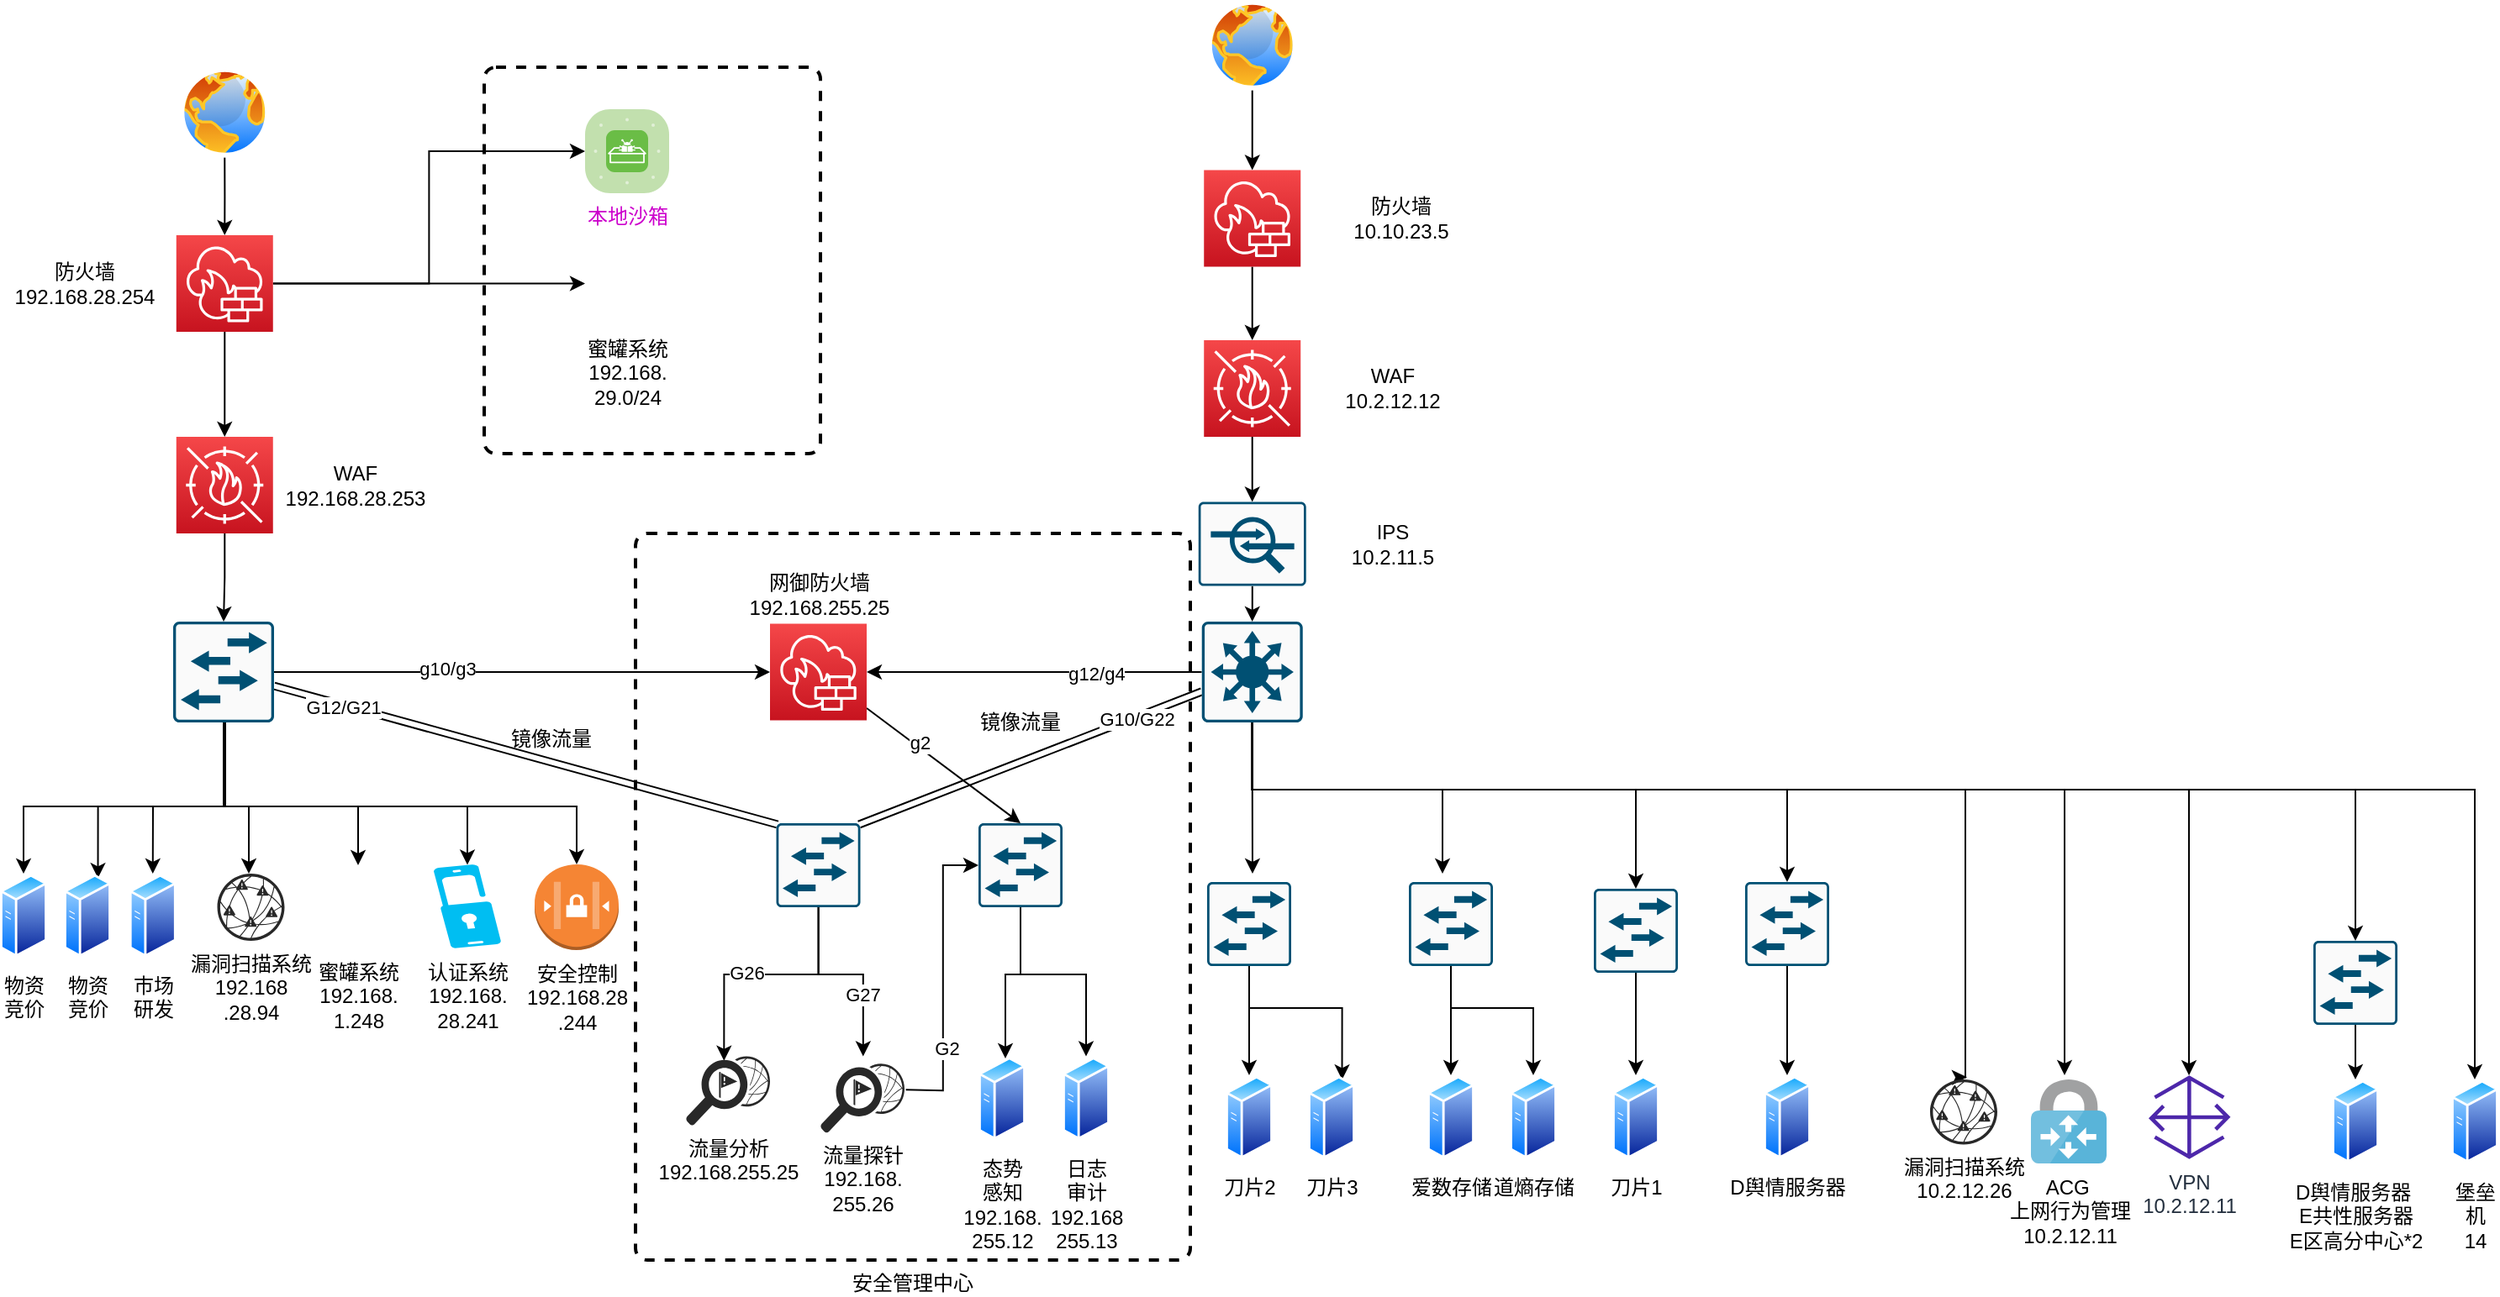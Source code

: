 <mxfile version="18.0.1" type="github">
  <diagram id="ZX8yhaNnNXxilhw2MOw4" name="第 1 页">
    <mxGraphModel dx="782" dy="514" grid="1" gridSize="10" guides="1" tooltips="1" connect="1" arrows="1" fold="1" page="1" pageScale="1" pageWidth="1600" pageHeight="1200" math="0" shadow="0">
      <root>
        <mxCell id="0" />
        <mxCell id="1" parent="0" />
        <mxCell id="Z4pOC3aOLgc-PfVEDw18-8" value="" style="rounded=1;whiteSpace=wrap;html=1;absoluteArcSize=1;arcSize=14;strokeWidth=2;dashed=1;" vertex="1" parent="1">
          <mxGeometry x="310" y="40" width="200" height="230" as="geometry" />
        </mxCell>
        <mxCell id="oTXSzUvUBLDFdM7t8Bs3-25" value="镜像流量" style="whiteSpace=wrap;html=1;strokeColor=none;" parent="1" vertex="1">
          <mxGeometry x="290" y="410" width="120" height="60" as="geometry" />
        </mxCell>
        <mxCell id="oTXSzUvUBLDFdM7t8Bs3-48" value="安全管理中心" style="rounded=1;whiteSpace=wrap;html=1;absoluteArcSize=1;arcSize=14;strokeWidth=2;dashed=1;labelPosition=center;verticalLabelPosition=bottom;align=center;verticalAlign=top;" parent="1" vertex="1">
          <mxGeometry x="400" y="317.5" width="330" height="432.5" as="geometry" />
        </mxCell>
        <mxCell id="oTXSzUvUBLDFdM7t8Bs3-30" value="镜像流量" style="whiteSpace=wrap;html=1;strokeColor=none;" parent="1" vertex="1">
          <mxGeometry x="569" y="400" width="120" height="60" as="geometry" />
        </mxCell>
        <mxCell id="gMw5jwMjPF3woyE22f8x-15" style="edgeStyle=orthogonalEdgeStyle;rounded=0;orthogonalLoop=1;jettySize=auto;html=1;entryX=0.5;entryY=0;entryDx=0;entryDy=0;entryPerimeter=0;" parent="1" source="2Q-zk8KCzV1s33aKpGmj-2" target="2Q-zk8KCzV1s33aKpGmj-9" edge="1">
          <mxGeometry relative="1" as="geometry" />
        </mxCell>
        <mxCell id="2Q-zk8KCzV1s33aKpGmj-2" value="" style="aspect=fixed;perimeter=ellipsePerimeter;html=1;align=center;shadow=0;dashed=0;spacingTop=3;image;image=img/lib/active_directory/internet_globe.svg;" parent="1" vertex="1">
          <mxGeometry x="128.76" y="40" width="53.75" height="53.75" as="geometry" />
        </mxCell>
        <mxCell id="gMw5jwMjPF3woyE22f8x-16" style="edgeStyle=orthogonalEdgeStyle;rounded=0;orthogonalLoop=1;jettySize=auto;html=1;entryX=0.5;entryY=0;entryDx=0;entryDy=0;entryPerimeter=0;" parent="1" source="2Q-zk8KCzV1s33aKpGmj-9" target="2Q-zk8KCzV1s33aKpGmj-10" edge="1">
          <mxGeometry relative="1" as="geometry" />
        </mxCell>
        <mxCell id="Z4pOC3aOLgc-PfVEDw18-13" style="edgeStyle=orthogonalEdgeStyle;rounded=0;orthogonalLoop=1;jettySize=auto;html=1;" edge="1" parent="1" source="2Q-zk8KCzV1s33aKpGmj-9" target="Z4pOC3aOLgc-PfVEDw18-3">
          <mxGeometry relative="1" as="geometry" />
        </mxCell>
        <mxCell id="Z4pOC3aOLgc-PfVEDw18-14" style="edgeStyle=orthogonalEdgeStyle;rounded=0;orthogonalLoop=1;jettySize=auto;html=1;entryX=0;entryY=0.5;entryDx=0;entryDy=0;entryPerimeter=0;" edge="1" parent="1" source="2Q-zk8KCzV1s33aKpGmj-9" target="Z4pOC3aOLgc-PfVEDw18-10">
          <mxGeometry relative="1" as="geometry" />
        </mxCell>
        <mxCell id="2Q-zk8KCzV1s33aKpGmj-9" value="" style="sketch=0;points=[[0,0,0],[0.25,0,0],[0.5,0,0],[0.75,0,0],[1,0,0],[0,1,0],[0.25,1,0],[0.5,1,0],[0.75,1,0],[1,1,0],[0,0.25,0],[0,0.5,0],[0,0.75,0],[1,0.25,0],[1,0.5,0],[1,0.75,0]];outlineConnect=0;fontColor=#232F3E;gradientColor=#F54749;gradientDirection=north;fillColor=#C7131F;strokeColor=#ffffff;dashed=0;verticalLabelPosition=bottom;verticalAlign=top;align=center;html=1;fontSize=12;fontStyle=0;aspect=fixed;shape=mxgraph.aws4.resourceIcon;resIcon=mxgraph.aws4.network_firewall;" parent="1" vertex="1">
          <mxGeometry x="126.88" y="140" width="57.5" height="57.5" as="geometry" />
        </mxCell>
        <mxCell id="gMw5jwMjPF3woyE22f8x-17" style="edgeStyle=orthogonalEdgeStyle;rounded=0;orthogonalLoop=1;jettySize=auto;html=1;entryX=0.5;entryY=0;entryDx=0;entryDy=0;entryPerimeter=0;" parent="1" source="2Q-zk8KCzV1s33aKpGmj-10" target="2Q-zk8KCzV1s33aKpGmj-13" edge="1">
          <mxGeometry relative="1" as="geometry" />
        </mxCell>
        <mxCell id="2Q-zk8KCzV1s33aKpGmj-10" value="" style="sketch=0;points=[[0,0,0],[0.25,0,0],[0.5,0,0],[0.75,0,0],[1,0,0],[0,1,0],[0.25,1,0],[0.5,1,0],[0.75,1,0],[1,1,0],[0,0.25,0],[0,0.5,0],[0,0.75,0],[1,0.25,0],[1,0.5,0],[1,0.75,0]];outlineConnect=0;fontColor=#232F3E;gradientColor=#F54749;gradientDirection=north;fillColor=#C7131F;strokeColor=#ffffff;dashed=0;verticalLabelPosition=bottom;verticalAlign=top;align=center;html=1;fontSize=12;fontStyle=0;aspect=fixed;shape=mxgraph.aws4.resourceIcon;resIcon=mxgraph.aws4.waf;" parent="1" vertex="1">
          <mxGeometry x="126.88" y="260" width="57.5" height="57.5" as="geometry" />
        </mxCell>
        <mxCell id="gMw5jwMjPF3woyE22f8x-5" style="edgeStyle=orthogonalEdgeStyle;rounded=0;orthogonalLoop=1;jettySize=auto;html=1;entryX=0.5;entryY=0;entryDx=0;entryDy=0;" parent="1" source="2Q-zk8KCzV1s33aKpGmj-13" target="2Q-zk8KCzV1s33aKpGmj-18" edge="1">
          <mxGeometry relative="1" as="geometry">
            <mxPoint x="64" y="520" as="targetPoint" />
            <Array as="points">
              <mxPoint x="156" y="480" />
              <mxPoint x="36" y="480" />
            </Array>
          </mxGeometry>
        </mxCell>
        <mxCell id="gMw5jwMjPF3woyE22f8x-7" style="edgeStyle=orthogonalEdgeStyle;rounded=0;orthogonalLoop=1;jettySize=auto;html=1;" parent="1" source="2Q-zk8KCzV1s33aKpGmj-13" edge="1">
          <mxGeometry relative="1" as="geometry">
            <mxPoint x="170" y="520" as="targetPoint" />
            <Array as="points">
              <mxPoint x="156" y="480" />
              <mxPoint x="170" y="480" />
            </Array>
          </mxGeometry>
        </mxCell>
        <mxCell id="gMw5jwMjPF3woyE22f8x-14" style="edgeStyle=orthogonalEdgeStyle;rounded=0;orthogonalLoop=1;jettySize=auto;html=1;entryX=0.5;entryY=0.005;entryDx=0;entryDy=0;entryPerimeter=0;" parent="1" source="2Q-zk8KCzV1s33aKpGmj-13" target="gMw5jwMjPF3woyE22f8x-10" edge="1">
          <mxGeometry relative="1" as="geometry">
            <Array as="points">
              <mxPoint x="156" y="480" />
              <mxPoint x="300" y="480" />
            </Array>
          </mxGeometry>
        </mxCell>
        <mxCell id="EU2Kg7gf18HE6iBckguK-9" style="edgeStyle=orthogonalEdgeStyle;rounded=0;orthogonalLoop=1;jettySize=auto;html=1;entryX=0;entryY=0.5;entryDx=0;entryDy=0;entryPerimeter=0;" parent="1" source="2Q-zk8KCzV1s33aKpGmj-13" target="EU2Kg7gf18HE6iBckguK-11" edge="1">
          <mxGeometry relative="1" as="geometry">
            <mxPoint x="430" y="400" as="targetPoint" />
          </mxGeometry>
        </mxCell>
        <mxCell id="oTXSzUvUBLDFdM7t8Bs3-54" value="g10/g3" style="edgeLabel;html=1;align=center;verticalAlign=middle;resizable=0;points=[];" parent="EU2Kg7gf18HE6iBckguK-9" vertex="1" connectable="0">
          <mxGeometry x="-0.302" y="2" relative="1" as="geometry">
            <mxPoint as="offset" />
          </mxGeometry>
        </mxCell>
        <mxCell id="oTXSzUvUBLDFdM7t8Bs3-10" style="edgeStyle=orthogonalEdgeStyle;rounded=0;orthogonalLoop=1;jettySize=auto;html=1;entryX=0.75;entryY=0;entryDx=0;entryDy=0;" parent="1" source="2Q-zk8KCzV1s33aKpGmj-13" target="2Q-zk8KCzV1s33aKpGmj-16" edge="1">
          <mxGeometry relative="1" as="geometry">
            <Array as="points">
              <mxPoint x="155" y="480" />
              <mxPoint x="80" y="480" />
            </Array>
          </mxGeometry>
        </mxCell>
        <mxCell id="oTXSzUvUBLDFdM7t8Bs3-12" style="edgeStyle=orthogonalEdgeStyle;rounded=0;orthogonalLoop=1;jettySize=auto;html=1;" parent="1" source="2Q-zk8KCzV1s33aKpGmj-13" target="2Q-zk8KCzV1s33aKpGmj-19" edge="1">
          <mxGeometry relative="1" as="geometry">
            <Array as="points">
              <mxPoint x="155" y="480" />
              <mxPoint x="113" y="480" />
            </Array>
          </mxGeometry>
        </mxCell>
        <mxCell id="oTXSzUvUBLDFdM7t8Bs3-15" style="edgeStyle=orthogonalEdgeStyle;rounded=0;orthogonalLoop=1;jettySize=auto;html=1;entryX=0.5;entryY=0;entryDx=0;entryDy=0;" parent="1" source="2Q-zk8KCzV1s33aKpGmj-13" target="2Q-zk8KCzV1s33aKpGmj-21" edge="1">
          <mxGeometry relative="1" as="geometry">
            <Array as="points">
              <mxPoint x="155" y="480" />
              <mxPoint x="235" y="480" />
            </Array>
          </mxGeometry>
        </mxCell>
        <mxCell id="oTXSzUvUBLDFdM7t8Bs3-16" style="edgeStyle=orthogonalEdgeStyle;rounded=0;orthogonalLoop=1;jettySize=auto;html=1;" parent="1" source="2Q-zk8KCzV1s33aKpGmj-13" target="gMw5jwMjPF3woyE22f8x-11" edge="1">
          <mxGeometry relative="1" as="geometry">
            <Array as="points">
              <mxPoint x="155" y="480" />
              <mxPoint x="365" y="480" />
            </Array>
          </mxGeometry>
        </mxCell>
        <mxCell id="oTXSzUvUBLDFdM7t8Bs3-21" style="edgeStyle=none;shape=link;rounded=0;orthogonalLoop=1;jettySize=auto;html=1;entryX=0.015;entryY=0.015;entryDx=0;entryDy=0;entryPerimeter=0;" parent="1" source="2Q-zk8KCzV1s33aKpGmj-13" target="13rWM7pPrlCknDEm0_fz-1" edge="1">
          <mxGeometry relative="1" as="geometry" />
        </mxCell>
        <mxCell id="u5QoAI7vO4VQ-FHFXRWy-3" value="G12/G21" style="edgeLabel;html=1;align=center;verticalAlign=middle;resizable=0;points=[];" parent="oTXSzUvUBLDFdM7t8Bs3-21" vertex="1" connectable="0">
          <mxGeometry x="-0.725" y="-1" relative="1" as="geometry">
            <mxPoint as="offset" />
          </mxGeometry>
        </mxCell>
        <mxCell id="2Q-zk8KCzV1s33aKpGmj-13" value="" style="sketch=0;points=[[0.015,0.015,0],[0.985,0.015,0],[0.985,0.985,0],[0.015,0.985,0],[0.25,0,0],[0.5,0,0],[0.75,0,0],[1,0.25,0],[1,0.5,0],[1,0.75,0],[0.75,1,0],[0.5,1,0],[0.25,1,0],[0,0.75,0],[0,0.5,0],[0,0.25,0]];verticalLabelPosition=bottom;html=1;verticalAlign=top;aspect=fixed;align=center;pointerEvents=1;shape=mxgraph.cisco19.rect;prIcon=l2_switch;fillColor=#FAFAFA;strokeColor=#005073;" parent="1" vertex="1">
          <mxGeometry x="125" y="370" width="60" height="60" as="geometry" />
        </mxCell>
        <mxCell id="2Q-zk8KCzV1s33aKpGmj-16" value="物资&lt;br&gt;竞价" style="aspect=fixed;perimeter=ellipsePerimeter;html=1;align=center;shadow=0;dashed=0;spacingTop=3;image;image=img/lib/active_directory/generic_server.svg;" parent="1" vertex="1">
          <mxGeometry x="60" y="520" width="28.0" height="50" as="geometry" />
        </mxCell>
        <mxCell id="2Q-zk8KCzV1s33aKpGmj-18" value="物资&lt;br&gt;竞价&lt;br&gt;" style="aspect=fixed;perimeter=ellipsePerimeter;html=1;align=center;shadow=0;dashed=0;spacingTop=3;image;image=img/lib/active_directory/generic_server.svg;" parent="1" vertex="1">
          <mxGeometry x="22" y="520" width="28.0" height="50" as="geometry" />
        </mxCell>
        <mxCell id="2Q-zk8KCzV1s33aKpGmj-19" value="市场&lt;br&gt;研发" style="aspect=fixed;perimeter=ellipsePerimeter;html=1;align=center;shadow=0;dashed=0;spacingTop=3;image;image=img/lib/active_directory/generic_server.svg;" parent="1" vertex="1">
          <mxGeometry x="98.88" y="520" width="28.0" height="50" as="geometry" />
        </mxCell>
        <mxCell id="2Q-zk8KCzV1s33aKpGmj-20" value="漏洞扫描系统&lt;br&gt;192.168&lt;br&gt;.28.94" style="verticalLabelPosition=bottom;sketch=0;html=1;fillColor=#282828;strokeColor=none;verticalAlign=top;pointerEvents=1;align=center;shape=mxgraph.cisco_safe.security_icons.vulnerability_management;" parent="1" vertex="1">
          <mxGeometry x="151.25" y="520" width="40" height="40" as="geometry" />
        </mxCell>
        <mxCell id="2Q-zk8KCzV1s33aKpGmj-21" value="蜜罐系统&lt;br&gt;192.168.&lt;br&gt;1.248" style="shape=image;html=1;verticalAlign=top;verticalLabelPosition=bottom;labelBackgroundColor=#ffffff;imageAspect=0;aspect=fixed;image=https://cdn3.iconfinder.com/data/icons/travelling-icon-set-ii-part/800/jellyfish-128.png" parent="1" vertex="1">
          <mxGeometry x="210" y="515" width="50" height="50" as="geometry" />
        </mxCell>
        <mxCell id="gMw5jwMjPF3woyE22f8x-10" value="认证系统&lt;br&gt;192.168.&lt;br&gt;28.241" style="verticalLabelPosition=bottom;html=1;verticalAlign=top;align=center;strokeColor=none;fillColor=#00BEF2;shape=mxgraph.azure.multi_factor_authentication;pointerEvents=1;dashed=1;" parent="1" vertex="1">
          <mxGeometry x="280" y="514.5" width="40" height="50" as="geometry" />
        </mxCell>
        <mxCell id="gMw5jwMjPF3woyE22f8x-11" value="安全控制&lt;br&gt;192.168.28&lt;br&gt;.244" style="outlineConnect=0;dashed=0;verticalLabelPosition=bottom;verticalAlign=top;align=center;html=1;shape=mxgraph.aws3.network_access_controllist;fillColor=#F58534;gradientColor=none;" parent="1" vertex="1">
          <mxGeometry x="340" y="514.5" width="50" height="51" as="geometry" />
        </mxCell>
        <mxCell id="gMw5jwMjPF3woyE22f8x-22" style="edgeStyle=orthogonalEdgeStyle;rounded=0;orthogonalLoop=1;jettySize=auto;html=1;entryX=0.5;entryY=0;entryDx=0;entryDy=0;entryPerimeter=0;" parent="1" source="gMw5jwMjPF3woyE22f8x-18" target="gMw5jwMjPF3woyE22f8x-20" edge="1">
          <mxGeometry relative="1" as="geometry" />
        </mxCell>
        <mxCell id="gMw5jwMjPF3woyE22f8x-18" value="" style="aspect=fixed;perimeter=ellipsePerimeter;html=1;align=center;shadow=0;dashed=0;spacingTop=3;image;image=img/lib/active_directory/internet_globe.svg;" parent="1" vertex="1">
          <mxGeometry x="739.99" width="53.75" height="53.75" as="geometry" />
        </mxCell>
        <mxCell id="gMw5jwMjPF3woyE22f8x-26" style="edgeStyle=orthogonalEdgeStyle;rounded=0;orthogonalLoop=1;jettySize=auto;html=1;entryX=0.5;entryY=0;entryDx=0;entryDy=0;entryPerimeter=0;" parent="1" source="gMw5jwMjPF3woyE22f8x-20" target="gMw5jwMjPF3woyE22f8x-24" edge="1">
          <mxGeometry relative="1" as="geometry" />
        </mxCell>
        <mxCell id="gMw5jwMjPF3woyE22f8x-20" value="" style="sketch=0;points=[[0,0,0],[0.25,0,0],[0.5,0,0],[0.75,0,0],[1,0,0],[0,1,0],[0.25,1,0],[0.5,1,0],[0.75,1,0],[1,1,0],[0,0.25,0],[0,0.5,0],[0,0.75,0],[1,0.25,0],[1,0.5,0],[1,0.75,0]];outlineConnect=0;fontColor=#232F3E;gradientColor=#F54749;gradientDirection=north;fillColor=#C7131F;strokeColor=#ffffff;dashed=0;verticalLabelPosition=bottom;verticalAlign=top;align=center;html=1;fontSize=12;fontStyle=0;aspect=fixed;shape=mxgraph.aws4.resourceIcon;resIcon=mxgraph.aws4.network_firewall;" parent="1" vertex="1">
          <mxGeometry x="738.12" y="101.25" width="57.5" height="57.5" as="geometry" />
        </mxCell>
        <mxCell id="hgpC8nqp8QzCfsn8Xtke-10" style="edgeStyle=orthogonalEdgeStyle;rounded=0;orthogonalLoop=1;jettySize=auto;html=1;entryX=0.5;entryY=0;entryDx=0;entryDy=0;entryPerimeter=0;" parent="1" source="gMw5jwMjPF3woyE22f8x-24" target="hgpC8nqp8QzCfsn8Xtke-9" edge="1">
          <mxGeometry relative="1" as="geometry" />
        </mxCell>
        <mxCell id="gMw5jwMjPF3woyE22f8x-24" value="" style="sketch=0;points=[[0,0,0],[0.25,0,0],[0.5,0,0],[0.75,0,0],[1,0,0],[0,1,0],[0.25,1,0],[0.5,1,0],[0.75,1,0],[1,1,0],[0,0.25,0],[0,0.5,0],[0,0.75,0],[1,0.25,0],[1,0.5,0],[1,0.75,0]];outlineConnect=0;fontColor=#232F3E;gradientColor=#F54749;gradientDirection=north;fillColor=#C7131F;strokeColor=#ffffff;dashed=0;verticalLabelPosition=bottom;verticalAlign=top;align=center;html=1;fontSize=12;fontStyle=0;aspect=fixed;shape=mxgraph.aws4.resourceIcon;resIcon=mxgraph.aws4.waf;" parent="1" vertex="1">
          <mxGeometry x="738.12" y="202.5" width="57.5" height="57.5" as="geometry" />
        </mxCell>
        <mxCell id="gMw5jwMjPF3woyE22f8x-32" style="edgeStyle=orthogonalEdgeStyle;rounded=0;orthogonalLoop=1;jettySize=auto;html=1;" parent="1" source="gMw5jwMjPF3woyE22f8x-27" edge="1">
          <mxGeometry relative="1" as="geometry">
            <mxPoint x="767" y="520" as="targetPoint" />
          </mxGeometry>
        </mxCell>
        <mxCell id="gMw5jwMjPF3woyE22f8x-33" style="edgeStyle=orthogonalEdgeStyle;rounded=0;orthogonalLoop=1;jettySize=auto;html=1;" parent="1" source="gMw5jwMjPF3woyE22f8x-27" edge="1">
          <mxGeometry relative="1" as="geometry">
            <mxPoint x="880" y="520" as="targetPoint" />
            <Array as="points">
              <mxPoint x="767" y="470" />
              <mxPoint x="880" y="470" />
              <mxPoint x="880" y="510" />
            </Array>
          </mxGeometry>
        </mxCell>
        <mxCell id="EU2Kg7gf18HE6iBckguK-12" style="edgeStyle=orthogonalEdgeStyle;rounded=0;orthogonalLoop=1;jettySize=auto;html=1;entryX=1;entryY=0.5;entryDx=0;entryDy=0;entryPerimeter=0;" parent="1" source="gMw5jwMjPF3woyE22f8x-27" target="EU2Kg7gf18HE6iBckguK-11" edge="1">
          <mxGeometry relative="1" as="geometry" />
        </mxCell>
        <mxCell id="oTXSzUvUBLDFdM7t8Bs3-55" value="g12/g4" style="edgeLabel;html=1;align=center;verticalAlign=middle;resizable=0;points=[];" parent="EU2Kg7gf18HE6iBckguK-12" vertex="1" connectable="0">
          <mxGeometry x="-0.369" y="1" relative="1" as="geometry">
            <mxPoint as="offset" />
          </mxGeometry>
        </mxCell>
        <mxCell id="O-SSJbPMSqY0MZrWfvN3-11" style="edgeStyle=orthogonalEdgeStyle;rounded=0;orthogonalLoop=1;jettySize=auto;html=1;entryX=0.5;entryY=0;entryDx=0;entryDy=0;entryPerimeter=0;" parent="1" source="gMw5jwMjPF3woyE22f8x-27" target="gMw5jwMjPF3woyE22f8x-42" edge="1">
          <mxGeometry relative="1" as="geometry">
            <Array as="points">
              <mxPoint x="767" y="470" />
              <mxPoint x="995" y="470" />
            </Array>
          </mxGeometry>
        </mxCell>
        <mxCell id="O-SSJbPMSqY0MZrWfvN3-12" style="edgeStyle=orthogonalEdgeStyle;rounded=0;orthogonalLoop=1;jettySize=auto;html=1;entryX=0.5;entryY=0;entryDx=0;entryDy=0;entryPerimeter=0;" parent="1" source="gMw5jwMjPF3woyE22f8x-27" target="gMw5jwMjPF3woyE22f8x-41" edge="1">
          <mxGeometry relative="1" as="geometry">
            <Array as="points">
              <mxPoint x="767" y="470" />
              <mxPoint x="1085" y="470" />
            </Array>
          </mxGeometry>
        </mxCell>
        <mxCell id="oTXSzUvUBLDFdM7t8Bs3-2" style="edgeStyle=orthogonalEdgeStyle;rounded=0;orthogonalLoop=1;jettySize=auto;html=1;entryX=0.55;entryY=-0.034;entryDx=0;entryDy=0;entryPerimeter=0;" parent="1" source="gMw5jwMjPF3woyE22f8x-27" target="hgpC8nqp8QzCfsn8Xtke-13" edge="1">
          <mxGeometry relative="1" as="geometry">
            <mxPoint x="1191" y="620" as="targetPoint" />
            <Array as="points">
              <mxPoint x="767" y="470" />
              <mxPoint x="1191" y="470" />
            </Array>
          </mxGeometry>
        </mxCell>
        <mxCell id="oTXSzUvUBLDFdM7t8Bs3-6" style="edgeStyle=orthogonalEdgeStyle;rounded=0;orthogonalLoop=1;jettySize=auto;html=1;" parent="1" source="gMw5jwMjPF3woyE22f8x-27" edge="1">
          <mxGeometry relative="1" as="geometry">
            <mxPoint x="1250" y="640" as="targetPoint" />
            <Array as="points">
              <mxPoint x="767" y="470" />
              <mxPoint x="1250" y="470" />
            </Array>
          </mxGeometry>
        </mxCell>
        <mxCell id="oTXSzUvUBLDFdM7t8Bs3-8" style="edgeStyle=orthogonalEdgeStyle;rounded=0;orthogonalLoop=1;jettySize=auto;html=1;" parent="1" source="gMw5jwMjPF3woyE22f8x-27" target="oTXSzUvUBLDFdM7t8Bs3-7" edge="1">
          <mxGeometry relative="1" as="geometry">
            <Array as="points">
              <mxPoint x="767" y="470" />
              <mxPoint x="1324" y="470" />
            </Array>
          </mxGeometry>
        </mxCell>
        <mxCell id="oTXSzUvUBLDFdM7t8Bs3-22" style="edgeStyle=none;shape=link;rounded=0;orthogonalLoop=1;jettySize=auto;html=1;entryX=0.985;entryY=0.015;entryDx=0;entryDy=0;entryPerimeter=0;" parent="1" source="gMw5jwMjPF3woyE22f8x-27" target="13rWM7pPrlCknDEm0_fz-1" edge="1">
          <mxGeometry relative="1" as="geometry" />
        </mxCell>
        <mxCell id="u5QoAI7vO4VQ-FHFXRWy-4" value="G10/G22" style="edgeLabel;html=1;align=center;verticalAlign=middle;resizable=0;points=[];" parent="oTXSzUvUBLDFdM7t8Bs3-22" vertex="1" connectable="0">
          <mxGeometry x="-0.617" y="1" relative="1" as="geometry">
            <mxPoint as="offset" />
          </mxGeometry>
        </mxCell>
        <mxCell id="u5QoAI7vO4VQ-FHFXRWy-1" style="edgeStyle=orthogonalEdgeStyle;rounded=0;orthogonalLoop=1;jettySize=auto;html=1;entryX=0.5;entryY=0;entryDx=0;entryDy=0;entryPerimeter=0;" parent="1" source="gMw5jwMjPF3woyE22f8x-27" target="gMw5jwMjPF3woyE22f8x-38" edge="1">
          <mxGeometry relative="1" as="geometry">
            <Array as="points">
              <mxPoint x="767" y="470" />
              <mxPoint x="1423" y="470" />
            </Array>
          </mxGeometry>
        </mxCell>
        <mxCell id="Z4pOC3aOLgc-PfVEDw18-7" style="edgeStyle=orthogonalEdgeStyle;rounded=0;orthogonalLoop=1;jettySize=auto;html=1;entryX=0.5;entryY=0;entryDx=0;entryDy=0;" edge="1" parent="1" source="gMw5jwMjPF3woyE22f8x-27" target="Z4pOC3aOLgc-PfVEDw18-6">
          <mxGeometry relative="1" as="geometry">
            <Array as="points">
              <mxPoint x="767" y="470" />
              <mxPoint x="1494" y="470" />
            </Array>
          </mxGeometry>
        </mxCell>
        <mxCell id="gMw5jwMjPF3woyE22f8x-27" value="" style="sketch=0;points=[[0.015,0.015,0],[0.985,0.015,0],[0.985,0.985,0],[0.015,0.985,0],[0.25,0,0],[0.5,0,0],[0.75,0,0],[1,0.25,0],[1,0.5,0],[1,0.75,0],[0.75,1,0],[0.5,1,0],[0.25,1,0],[0,0.75,0],[0,0.5,0],[0,0.25,0]];verticalLabelPosition=bottom;html=1;verticalAlign=top;aspect=fixed;align=center;pointerEvents=1;shape=mxgraph.cisco19.rect;prIcon=l3_switch;fillColor=#FAFAFA;strokeColor=#005073;dashed=1;" parent="1" vertex="1">
          <mxGeometry x="736.87" y="370" width="60" height="60" as="geometry" />
        </mxCell>
        <mxCell id="u5QoAI7vO4VQ-FHFXRWy-2" style="edgeStyle=orthogonalEdgeStyle;rounded=0;orthogonalLoop=1;jettySize=auto;html=1;entryX=0.5;entryY=0;entryDx=0;entryDy=0;" parent="1" source="gMw5jwMjPF3woyE22f8x-38" target="EU2Kg7gf18HE6iBckguK-5" edge="1">
          <mxGeometry relative="1" as="geometry" />
        </mxCell>
        <mxCell id="gMw5jwMjPF3woyE22f8x-38" value="" style="sketch=0;points=[[0.015,0.015,0],[0.985,0.015,0],[0.985,0.985,0],[0.015,0.985,0],[0.25,0,0],[0.5,0,0],[0.75,0,0],[1,0.25,0],[1,0.5,0],[1,0.75,0],[0.75,1,0],[0.5,1,0],[0.25,1,0],[0,0.75,0],[0,0.5,0],[0,0.25,0]];verticalLabelPosition=bottom;html=1;verticalAlign=top;aspect=fixed;align=center;pointerEvents=1;shape=mxgraph.cisco19.rect;prIcon=l2_switch;fillColor=#FAFAFA;strokeColor=#005073;dashed=1;" parent="1" vertex="1">
          <mxGeometry x="1398" y="560" width="50" height="50" as="geometry" />
        </mxCell>
        <mxCell id="O-SSJbPMSqY0MZrWfvN3-5" style="edgeStyle=orthogonalEdgeStyle;rounded=0;orthogonalLoop=1;jettySize=auto;html=1;entryX=0.75;entryY=0;entryDx=0;entryDy=0;" parent="1" source="gMw5jwMjPF3woyE22f8x-39" target="EU2Kg7gf18HE6iBckguK-4" edge="1">
          <mxGeometry relative="1" as="geometry">
            <Array as="points">
              <mxPoint x="765" y="600" />
              <mxPoint x="820" y="600" />
            </Array>
          </mxGeometry>
        </mxCell>
        <mxCell id="O-SSJbPMSqY0MZrWfvN3-7" style="edgeStyle=orthogonalEdgeStyle;rounded=0;orthogonalLoop=1;jettySize=auto;html=1;entryX=0.5;entryY=0;entryDx=0;entryDy=0;" parent="1" source="gMw5jwMjPF3woyE22f8x-39" target="EU2Kg7gf18HE6iBckguK-6" edge="1">
          <mxGeometry relative="1" as="geometry" />
        </mxCell>
        <mxCell id="gMw5jwMjPF3woyE22f8x-39" value="" style="sketch=0;points=[[0.015,0.015,0],[0.985,0.015,0],[0.985,0.985,0],[0.015,0.985,0],[0.25,0,0],[0.5,0,0],[0.75,0,0],[1,0.25,0],[1,0.5,0],[1,0.75,0],[0.75,1,0],[0.5,1,0],[0.25,1,0],[0,0.75,0],[0,0.5,0],[0,0.25,0]];verticalLabelPosition=bottom;html=1;verticalAlign=top;aspect=fixed;align=center;pointerEvents=1;shape=mxgraph.cisco19.rect;prIcon=l2_switch;fillColor=#FAFAFA;strokeColor=#005073;dashed=1;" parent="1" vertex="1">
          <mxGeometry x="740" y="525" width="50" height="50" as="geometry" />
        </mxCell>
        <mxCell id="gMw5jwMjPF3woyE22f8x-50" style="edgeStyle=orthogonalEdgeStyle;rounded=0;orthogonalLoop=1;jettySize=auto;html=1;entryX=0.5;entryY=0;entryDx=0;entryDy=0;" parent="1" source="gMw5jwMjPF3woyE22f8x-40" target="EU2Kg7gf18HE6iBckguK-7" edge="1">
          <mxGeometry relative="1" as="geometry">
            <mxPoint x="885" y="630" as="targetPoint" />
          </mxGeometry>
        </mxCell>
        <mxCell id="O-SSJbPMSqY0MZrWfvN3-8" style="edgeStyle=orthogonalEdgeStyle;rounded=0;orthogonalLoop=1;jettySize=auto;html=1;entryX=0.5;entryY=0;entryDx=0;entryDy=0;" parent="1" source="gMw5jwMjPF3woyE22f8x-40" target="EU2Kg7gf18HE6iBckguK-3" edge="1">
          <mxGeometry relative="1" as="geometry">
            <Array as="points">
              <mxPoint x="885" y="600" />
              <mxPoint x="934" y="600" />
            </Array>
          </mxGeometry>
        </mxCell>
        <mxCell id="gMw5jwMjPF3woyE22f8x-40" value="" style="sketch=0;points=[[0.015,0.015,0],[0.985,0.015,0],[0.985,0.985,0],[0.015,0.985,0],[0.25,0,0],[0.5,0,0],[0.75,0,0],[1,0.25,0],[1,0.5,0],[1,0.75,0],[0.75,1,0],[0.5,1,0],[0.25,1,0],[0,0.75,0],[0,0.5,0],[0,0.25,0]];verticalLabelPosition=bottom;html=1;verticalAlign=top;aspect=fixed;align=center;pointerEvents=1;shape=mxgraph.cisco19.rect;prIcon=l2_switch;fillColor=#FAFAFA;strokeColor=#005073;dashed=1;" parent="1" vertex="1">
          <mxGeometry x="860" y="525" width="50" height="50" as="geometry" />
        </mxCell>
        <mxCell id="O-SSJbPMSqY0MZrWfvN3-10" style="edgeStyle=orthogonalEdgeStyle;rounded=0;orthogonalLoop=1;jettySize=auto;html=1;entryX=0.5;entryY=0;entryDx=0;entryDy=0;" parent="1" source="gMw5jwMjPF3woyE22f8x-41" target="EU2Kg7gf18HE6iBckguK-1" edge="1">
          <mxGeometry relative="1" as="geometry" />
        </mxCell>
        <mxCell id="gMw5jwMjPF3woyE22f8x-41" value="" style="sketch=0;points=[[0.015,0.015,0],[0.985,0.015,0],[0.985,0.985,0],[0.015,0.985,0],[0.25,0,0],[0.5,0,0],[0.75,0,0],[1,0.25,0],[1,0.5,0],[1,0.75,0],[0.75,1,0],[0.5,1,0],[0.25,1,0],[0,0.75,0],[0,0.5,0],[0,0.25,0]];verticalLabelPosition=bottom;html=1;verticalAlign=top;aspect=fixed;align=center;pointerEvents=1;shape=mxgraph.cisco19.rect;prIcon=l2_switch;fillColor=#FAFAFA;strokeColor=#005073;dashed=1;" parent="1" vertex="1">
          <mxGeometry x="1060" y="525" width="50" height="50" as="geometry" />
        </mxCell>
        <mxCell id="O-SSJbPMSqY0MZrWfvN3-9" style="edgeStyle=orthogonalEdgeStyle;rounded=0;orthogonalLoop=1;jettySize=auto;html=1;entryX=0.5;entryY=0;entryDx=0;entryDy=0;" parent="1" source="gMw5jwMjPF3woyE22f8x-42" target="EU2Kg7gf18HE6iBckguK-8" edge="1">
          <mxGeometry relative="1" as="geometry" />
        </mxCell>
        <mxCell id="gMw5jwMjPF3woyE22f8x-42" value="" style="sketch=0;points=[[0.015,0.015,0],[0.985,0.015,0],[0.985,0.985,0],[0.015,0.985,0],[0.25,0,0],[0.5,0,0],[0.75,0,0],[1,0.25,0],[1,0.5,0],[1,0.75,0],[0.75,1,0],[0.5,1,0],[0.25,1,0],[0,0.75,0],[0,0.5,0],[0,0.25,0]];verticalLabelPosition=bottom;html=1;verticalAlign=top;aspect=fixed;align=center;pointerEvents=1;shape=mxgraph.cisco19.rect;prIcon=l2_switch;fillColor=#FAFAFA;strokeColor=#005073;dashed=1;" parent="1" vertex="1">
          <mxGeometry x="970" y="529" width="50" height="50" as="geometry" />
        </mxCell>
        <mxCell id="EU2Kg7gf18HE6iBckguK-1" value="D舆情服务器" style="aspect=fixed;perimeter=ellipsePerimeter;html=1;align=center;shadow=0;dashed=0;spacingTop=3;image;image=img/lib/active_directory/generic_server.svg;" parent="1" vertex="1">
          <mxGeometry x="1071" y="640" width="28.0" height="50" as="geometry" />
        </mxCell>
        <mxCell id="EU2Kg7gf18HE6iBckguK-3" value="道熵存储" style="aspect=fixed;perimeter=ellipsePerimeter;html=1;align=center;shadow=0;dashed=0;spacingTop=3;image;image=img/lib/active_directory/generic_server.svg;" parent="1" vertex="1">
          <mxGeometry x="920" y="640" width="28.0" height="50" as="geometry" />
        </mxCell>
        <mxCell id="EU2Kg7gf18HE6iBckguK-4" value="刀片3" style="aspect=fixed;perimeter=ellipsePerimeter;html=1;align=center;shadow=0;dashed=0;spacingTop=3;image;image=img/lib/active_directory/generic_server.svg;" parent="1" vertex="1">
          <mxGeometry x="800" y="640" width="28.0" height="50" as="geometry" />
        </mxCell>
        <mxCell id="EU2Kg7gf18HE6iBckguK-5" value="D舆情服务器&amp;nbsp;&lt;br&gt;E共性服务器&lt;br&gt;E区高分中心*2" style="aspect=fixed;perimeter=ellipsePerimeter;html=1;align=center;shadow=0;dashed=0;spacingTop=3;image;image=img/lib/active_directory/generic_server.svg;" parent="1" vertex="1">
          <mxGeometry x="1409" y="642.5" width="28.0" height="50" as="geometry" />
        </mxCell>
        <mxCell id="EU2Kg7gf18HE6iBckguK-6" value="刀片2" style="aspect=fixed;perimeter=ellipsePerimeter;html=1;align=center;shadow=0;dashed=0;spacingTop=3;image;image=img/lib/active_directory/generic_server.svg;" parent="1" vertex="1">
          <mxGeometry x="751" y="640" width="28.0" height="50" as="geometry" />
        </mxCell>
        <mxCell id="EU2Kg7gf18HE6iBckguK-7" value="爱数存储" style="aspect=fixed;perimeter=ellipsePerimeter;html=1;align=center;shadow=0;dashed=0;spacingTop=3;image;image=img/lib/active_directory/generic_server.svg;" parent="1" vertex="1">
          <mxGeometry x="871" y="640" width="28.0" height="50" as="geometry" />
        </mxCell>
        <mxCell id="EU2Kg7gf18HE6iBckguK-8" value="刀片1" style="aspect=fixed;perimeter=ellipsePerimeter;html=1;align=center;shadow=0;dashed=0;spacingTop=3;image;image=img/lib/active_directory/generic_server.svg;" parent="1" vertex="1">
          <mxGeometry x="981" y="640" width="28.0" height="50" as="geometry" />
        </mxCell>
        <mxCell id="oTXSzUvUBLDFdM7t8Bs3-24" style="rounded=0;orthogonalLoop=1;jettySize=auto;html=1;entryX=0.5;entryY=0;entryDx=0;entryDy=0;entryPerimeter=0;" parent="1" source="EU2Kg7gf18HE6iBckguK-11" target="13rWM7pPrlCknDEm0_fz-2" edge="1">
          <mxGeometry relative="1" as="geometry" />
        </mxCell>
        <mxCell id="oTXSzUvUBLDFdM7t8Bs3-56" value="g2" style="edgeLabel;html=1;align=center;verticalAlign=middle;resizable=0;points=[];" parent="oTXSzUvUBLDFdM7t8Bs3-24" vertex="1" connectable="0">
          <mxGeometry x="-0.356" y="2" relative="1" as="geometry">
            <mxPoint as="offset" />
          </mxGeometry>
        </mxCell>
        <mxCell id="EU2Kg7gf18HE6iBckguK-11" value="" style="sketch=0;points=[[0,0,0],[0.25,0,0],[0.5,0,0],[0.75,0,0],[1,0,0],[0,1,0],[0.25,1,0],[0.5,1,0],[0.75,1,0],[1,1,0],[0,0.25,0],[0,0.5,0],[0,0.75,0],[1,0.25,0],[1,0.5,0],[1,0.75,0]];outlineConnect=0;fontColor=#232F3E;gradientColor=#F54749;gradientDirection=north;fillColor=#C7131F;strokeColor=#ffffff;dashed=0;verticalLabelPosition=bottom;verticalAlign=top;align=center;html=1;fontSize=12;fontStyle=0;aspect=fixed;shape=mxgraph.aws4.resourceIcon;resIcon=mxgraph.aws4.network_firewall;" parent="1" vertex="1">
          <mxGeometry x="480" y="371.25" width="57.5" height="57.5" as="geometry" />
        </mxCell>
        <mxCell id="oTXSzUvUBLDFdM7t8Bs3-41" style="edgeStyle=orthogonalEdgeStyle;rounded=0;orthogonalLoop=1;jettySize=auto;html=1;entryX=0.5;entryY=0;entryDx=0;entryDy=0;entryPerimeter=0;" parent="1" source="13rWM7pPrlCknDEm0_fz-1" edge="1">
          <mxGeometry relative="1" as="geometry">
            <Array as="points">
              <mxPoint x="509" y="580" />
              <mxPoint x="535" y="580" />
            </Array>
            <mxPoint x="535.4" y="628.75" as="targetPoint" />
          </mxGeometry>
        </mxCell>
        <mxCell id="hgpC8nqp8QzCfsn8Xtke-23" value="G27" style="edgeLabel;html=1;align=center;verticalAlign=middle;resizable=0;points=[];" parent="oTXSzUvUBLDFdM7t8Bs3-41" vertex="1" connectable="0">
          <mxGeometry x="0.351" y="-1" relative="1" as="geometry">
            <mxPoint as="offset" />
          </mxGeometry>
        </mxCell>
        <mxCell id="oTXSzUvUBLDFdM7t8Bs3-42" style="edgeStyle=orthogonalEdgeStyle;rounded=0;orthogonalLoop=1;jettySize=auto;html=1;entryX=0.453;entryY=0.063;entryDx=0;entryDy=0;entryPerimeter=0;" parent="1" source="13rWM7pPrlCknDEm0_fz-1" target="oTXSzUvUBLDFdM7t8Bs3-27" edge="1">
          <mxGeometry relative="1" as="geometry">
            <Array as="points">
              <mxPoint x="509" y="580" />
              <mxPoint x="453" y="580" />
            </Array>
          </mxGeometry>
        </mxCell>
        <mxCell id="hgpC8nqp8QzCfsn8Xtke-22" value="G26" style="edgeLabel;html=1;align=center;verticalAlign=middle;resizable=0;points=[];" parent="oTXSzUvUBLDFdM7t8Bs3-42" vertex="1" connectable="0">
          <mxGeometry x="0.123" y="-1" relative="1" as="geometry">
            <mxPoint as="offset" />
          </mxGeometry>
        </mxCell>
        <mxCell id="13rWM7pPrlCknDEm0_fz-1" value="" style="sketch=0;points=[[0.015,0.015,0],[0.985,0.015,0],[0.985,0.985,0],[0.015,0.985,0],[0.25,0,0],[0.5,0,0],[0.75,0,0],[1,0.25,0],[1,0.5,0],[1,0.75,0],[0.75,1,0],[0.5,1,0],[0.25,1,0],[0,0.75,0],[0,0.5,0],[0,0.25,0]];verticalLabelPosition=bottom;html=1;verticalAlign=top;aspect=fixed;align=center;pointerEvents=1;shape=mxgraph.cisco19.rect;prIcon=l2_switch;fillColor=#FAFAFA;strokeColor=#005073;dashed=1;" parent="1" vertex="1">
          <mxGeometry x="483.75" y="490" width="50" height="50" as="geometry" />
        </mxCell>
        <mxCell id="oTXSzUvUBLDFdM7t8Bs3-38" style="edgeStyle=orthogonalEdgeStyle;rounded=0;orthogonalLoop=1;jettySize=auto;html=1;" parent="1" source="13rWM7pPrlCknDEm0_fz-2" edge="1">
          <mxGeometry relative="1" as="geometry">
            <mxPoint x="620" y="630" as="targetPoint" />
            <Array as="points">
              <mxPoint x="629" y="580" />
              <mxPoint x="620" y="580" />
              <mxPoint x="620" y="630" />
            </Array>
          </mxGeometry>
        </mxCell>
        <mxCell id="oTXSzUvUBLDFdM7t8Bs3-46" style="edgeStyle=orthogonalEdgeStyle;rounded=0;orthogonalLoop=1;jettySize=auto;html=1;entryX=0.5;entryY=0;entryDx=0;entryDy=0;" parent="1" source="13rWM7pPrlCknDEm0_fz-2" target="oTXSzUvUBLDFdM7t8Bs3-44" edge="1">
          <mxGeometry relative="1" as="geometry">
            <Array as="points">
              <mxPoint x="629" y="580" />
              <mxPoint x="668" y="580" />
            </Array>
          </mxGeometry>
        </mxCell>
        <mxCell id="13rWM7pPrlCknDEm0_fz-2" value="" style="sketch=0;points=[[0.015,0.015,0],[0.985,0.015,0],[0.985,0.985,0],[0.015,0.985,0],[0.25,0,0],[0.5,0,0],[0.75,0,0],[1,0.25,0],[1,0.5,0],[1,0.75,0],[0.75,1,0],[0.5,1,0],[0.25,1,0],[0,0.75,0],[0,0.5,0],[0,0.25,0]];verticalLabelPosition=bottom;html=1;verticalAlign=top;aspect=fixed;align=center;pointerEvents=1;shape=mxgraph.cisco19.rect;prIcon=l2_switch;fillColor=#FAFAFA;strokeColor=#005073;dashed=1;" parent="1" vertex="1">
          <mxGeometry x="604" y="490" width="50" height="50" as="geometry" />
        </mxCell>
        <mxCell id="oTXSzUvUBLDFdM7t8Bs3-5" value="ACG&amp;nbsp;&lt;br&gt;上网行为管理&lt;br&gt;10.2.12.11" style="sketch=0;aspect=fixed;html=1;points=[];align=center;image;fontSize=12;image=img/lib/mscae/VPN_Gateway.svg;" parent="1" vertex="1">
          <mxGeometry x="1230" y="642.5" width="45" height="50" as="geometry" />
        </mxCell>
        <mxCell id="oTXSzUvUBLDFdM7t8Bs3-7" value="VPN&lt;br&gt;10.2.12.11" style="sketch=0;outlineConnect=0;fontColor=#232F3E;gradientColor=none;fillColor=#4D27AA;strokeColor=none;dashed=0;verticalLabelPosition=bottom;verticalAlign=top;align=center;html=1;fontSize=12;fontStyle=0;aspect=fixed;pointerEvents=1;shape=mxgraph.aws4.gateway;" parent="1" vertex="1">
          <mxGeometry x="1300" y="640" width="48.72" height="50" as="geometry" />
        </mxCell>
        <mxCell id="oTXSzUvUBLDFdM7t8Bs3-27" value="流量分析&lt;br&gt;192.168.255.25" style="verticalLabelPosition=bottom;sketch=0;html=1;fillColor=#282828;strokeColor=none;verticalAlign=top;pointerEvents=1;align=center;shape=mxgraph.cisco_safe.security_icons.ids;" parent="1" vertex="1">
          <mxGeometry x="430" y="628.75" width="50" height="41.25" as="geometry" />
        </mxCell>
        <mxCell id="oTXSzUvUBLDFdM7t8Bs3-37" style="edgeStyle=orthogonalEdgeStyle;rounded=0;orthogonalLoop=1;jettySize=auto;html=1;entryX=0;entryY=0.5;entryDx=0;entryDy=0;entryPerimeter=0;" parent="1" target="13rWM7pPrlCknDEm0_fz-2" edge="1">
          <mxGeometry relative="1" as="geometry">
            <mxPoint x="560.8" y="648.6" as="sourcePoint" />
          </mxGeometry>
        </mxCell>
        <mxCell id="hgpC8nqp8QzCfsn8Xtke-24" value="G2" style="edgeLabel;html=1;align=center;verticalAlign=middle;resizable=0;points=[];" parent="oTXSzUvUBLDFdM7t8Bs3-37" vertex="1" connectable="0">
          <mxGeometry x="-0.47" y="-2" relative="1" as="geometry">
            <mxPoint as="offset" />
          </mxGeometry>
        </mxCell>
        <mxCell id="oTXSzUvUBLDFdM7t8Bs3-43" value="态势&lt;br&gt;感知&lt;br&gt;192.168.&lt;br&gt;255.12" style="aspect=fixed;perimeter=ellipsePerimeter;html=1;align=center;shadow=0;dashed=0;spacingTop=3;image;image=img/lib/active_directory/generic_server.svg;" parent="1" vertex="1">
          <mxGeometry x="604" y="628.75" width="28.0" height="50" as="geometry" />
        </mxCell>
        <mxCell id="oTXSzUvUBLDFdM7t8Bs3-44" value="日志&lt;br&gt;审计&lt;br&gt;192.168&lt;br&gt;255.13" style="aspect=fixed;perimeter=ellipsePerimeter;html=1;align=center;shadow=0;dashed=0;spacingTop=3;image;image=img/lib/active_directory/generic_server.svg;" parent="1" vertex="1">
          <mxGeometry x="654" y="628.75" width="28.0" height="50" as="geometry" />
        </mxCell>
        <mxCell id="oTXSzUvUBLDFdM7t8Bs3-50" value="网御防火墙 &lt;br&gt;192.168.255.25" style="text;html=1;align=center;verticalAlign=middle;resizable=0;points=[];autosize=1;strokeColor=none;fillColor=none;" parent="1" vertex="1">
          <mxGeometry x="458.75" y="338.75" width="100" height="30" as="geometry" />
        </mxCell>
        <mxCell id="hgpC8nqp8QzCfsn8Xtke-3" value="防火墙 &lt;br&gt;192.168.28.254" style="text;html=1;align=center;verticalAlign=middle;resizable=0;points=[];autosize=1;strokeColor=none;fillColor=none;" parent="1" vertex="1">
          <mxGeometry x="22" y="153.75" width="100" height="30" as="geometry" />
        </mxCell>
        <mxCell id="hgpC8nqp8QzCfsn8Xtke-4" value="WAF&lt;br&gt;192.168.28.253" style="text;html=1;align=center;verticalAlign=middle;resizable=0;points=[];autosize=1;strokeColor=none;fillColor=none;" parent="1" vertex="1">
          <mxGeometry x="182.51" y="273.75" width="100" height="30" as="geometry" />
        </mxCell>
        <mxCell id="hgpC8nqp8QzCfsn8Xtke-6" value="防火墙&lt;br&gt;10.10.23.5" style="text;html=1;align=center;verticalAlign=middle;resizable=0;points=[];autosize=1;strokeColor=none;fillColor=none;" parent="1" vertex="1">
          <mxGeometry x="820" y="115" width="70" height="30" as="geometry" />
        </mxCell>
        <mxCell id="hgpC8nqp8QzCfsn8Xtke-7" value="WAF&lt;br&gt;10.2.12.12" style="text;html=1;align=center;verticalAlign=middle;resizable=0;points=[];autosize=1;strokeColor=none;fillColor=none;" parent="1" vertex="1">
          <mxGeometry x="815" y="216.25" width="70" height="30" as="geometry" />
        </mxCell>
        <mxCell id="hgpC8nqp8QzCfsn8Xtke-11" style="edgeStyle=orthogonalEdgeStyle;rounded=0;orthogonalLoop=1;jettySize=auto;html=1;entryX=0.5;entryY=0;entryDx=0;entryDy=0;entryPerimeter=0;" parent="1" source="hgpC8nqp8QzCfsn8Xtke-9" target="gMw5jwMjPF3woyE22f8x-27" edge="1">
          <mxGeometry relative="1" as="geometry" />
        </mxCell>
        <mxCell id="hgpC8nqp8QzCfsn8Xtke-9" value="" style="sketch=0;points=[[0.015,0.015,0],[0.985,0.015,0],[0.985,0.985,0],[0.015,0.985,0],[0.25,0,0],[0.5,0,0],[0.75,0,0],[1,0.25,0],[1,0.5,0],[1,0.75,0],[0.75,1,0],[0.5,1,0],[0.25,1,0],[0,0.75,0],[0,0.5,0],[0,0.25,0]];verticalLabelPosition=bottom;html=1;verticalAlign=top;aspect=fixed;align=center;pointerEvents=1;shape=mxgraph.cisco19.rect;prIcon=ips_ids;fillColor=#FAFAFA;strokeColor=#005073;" parent="1" vertex="1">
          <mxGeometry x="734.87" y="298.75" width="64" height="50" as="geometry" />
        </mxCell>
        <mxCell id="hgpC8nqp8QzCfsn8Xtke-12" value="IPS&lt;br&gt;10.2.11.5" style="text;html=1;align=center;verticalAlign=middle;resizable=0;points=[];autosize=1;strokeColor=none;fillColor=none;" parent="1" vertex="1">
          <mxGeometry x="820" y="308.75" width="60" height="30" as="geometry" />
        </mxCell>
        <mxCell id="hgpC8nqp8QzCfsn8Xtke-13" value="漏洞扫描系统&lt;br&gt;10.2.12.26" style="verticalLabelPosition=bottom;sketch=0;html=1;fillColor=#282828;strokeColor=none;verticalAlign=top;pointerEvents=1;align=center;shape=mxgraph.cisco_safe.security_icons.vulnerability_management;" parent="1" vertex="1">
          <mxGeometry x="1170" y="642.5" width="40" height="38.75" as="geometry" />
        </mxCell>
        <mxCell id="hgpC8nqp8QzCfsn8Xtke-16" value="流量探针&lt;br&gt;192.168.&lt;br&gt;255.26" style="verticalLabelPosition=bottom;sketch=0;html=1;fillColor=#282828;strokeColor=none;verticalAlign=top;pointerEvents=1;align=center;shape=mxgraph.cisco_safe.security_icons.ids;" parent="1" vertex="1">
          <mxGeometry x="510" y="633.13" width="50" height="41.25" as="geometry" />
        </mxCell>
        <mxCell id="Z4pOC3aOLgc-PfVEDw18-2" value="蜜罐系统&lt;br&gt;192.168.&lt;br&gt;1.248" style="shape=image;html=1;verticalAlign=top;verticalLabelPosition=bottom;labelBackgroundColor=#ffffff;imageAspect=0;aspect=fixed;image=https://cdn3.iconfinder.com/data/icons/travelling-icon-set-ii-part/800/jellyfish-128.png" vertex="1" parent="1">
          <mxGeometry x="210" y="515" width="50" height="50" as="geometry" />
        </mxCell>
        <mxCell id="Z4pOC3aOLgc-PfVEDw18-3" value="蜜罐系统&lt;br&gt;192.168.&lt;br&gt;29.0/24" style="shape=image;html=1;verticalAlign=top;verticalLabelPosition=bottom;labelBackgroundColor=#ffffff;imageAspect=0;aspect=fixed;image=https://cdn3.iconfinder.com/data/icons/travelling-icon-set-ii-part/800/jellyfish-128.png" vertex="1" parent="1">
          <mxGeometry x="370" y="143.75" width="50" height="50" as="geometry" />
        </mxCell>
        <mxCell id="Z4pOC3aOLgc-PfVEDw18-6" value="堡垒&lt;br&gt;机&lt;br&gt;14" style="aspect=fixed;perimeter=ellipsePerimeter;html=1;align=center;shadow=0;dashed=0;spacingTop=3;image;image=img/lib/active_directory/generic_server.svg;" vertex="1" parent="1">
          <mxGeometry x="1480" y="642.5" width="28.0" height="50" as="geometry" />
        </mxCell>
        <mxCell id="Z4pOC3aOLgc-PfVEDw18-10" value="&lt;font color=&quot;#cc00cc&quot;&gt;本地沙箱&lt;/font&gt;" style="verticalLabelPosition=bottom;sketch=0;html=1;fillColor=#6ABD46;strokeColor=#ffffff;verticalAlign=top;align=center;points=[[0.085,0.085,0],[0.915,0.085,0],[0.915,0.915,0],[0.085,0.915,0],[0.25,0,0],[0.5,0,0],[0.75,0,0],[1,0.25,0],[1,0.5,0],[1,0.75,0],[0.75,1,0],[0.5,1,0],[0.25,1,0],[0,0.75,0],[0,0.5,0],[0,0.25,0]];pointerEvents=1;shape=mxgraph.cisco_safe.compositeIcon;bgIcon=mxgraph.cisco_safe.architecture.generic_appliance;resIcon=mxgraph.cisco_safe.architecture.sandbox_appliance;dashed=1;" vertex="1" parent="1">
          <mxGeometry x="370" y="65" width="50" height="50" as="geometry" />
        </mxCell>
      </root>
    </mxGraphModel>
  </diagram>
</mxfile>
